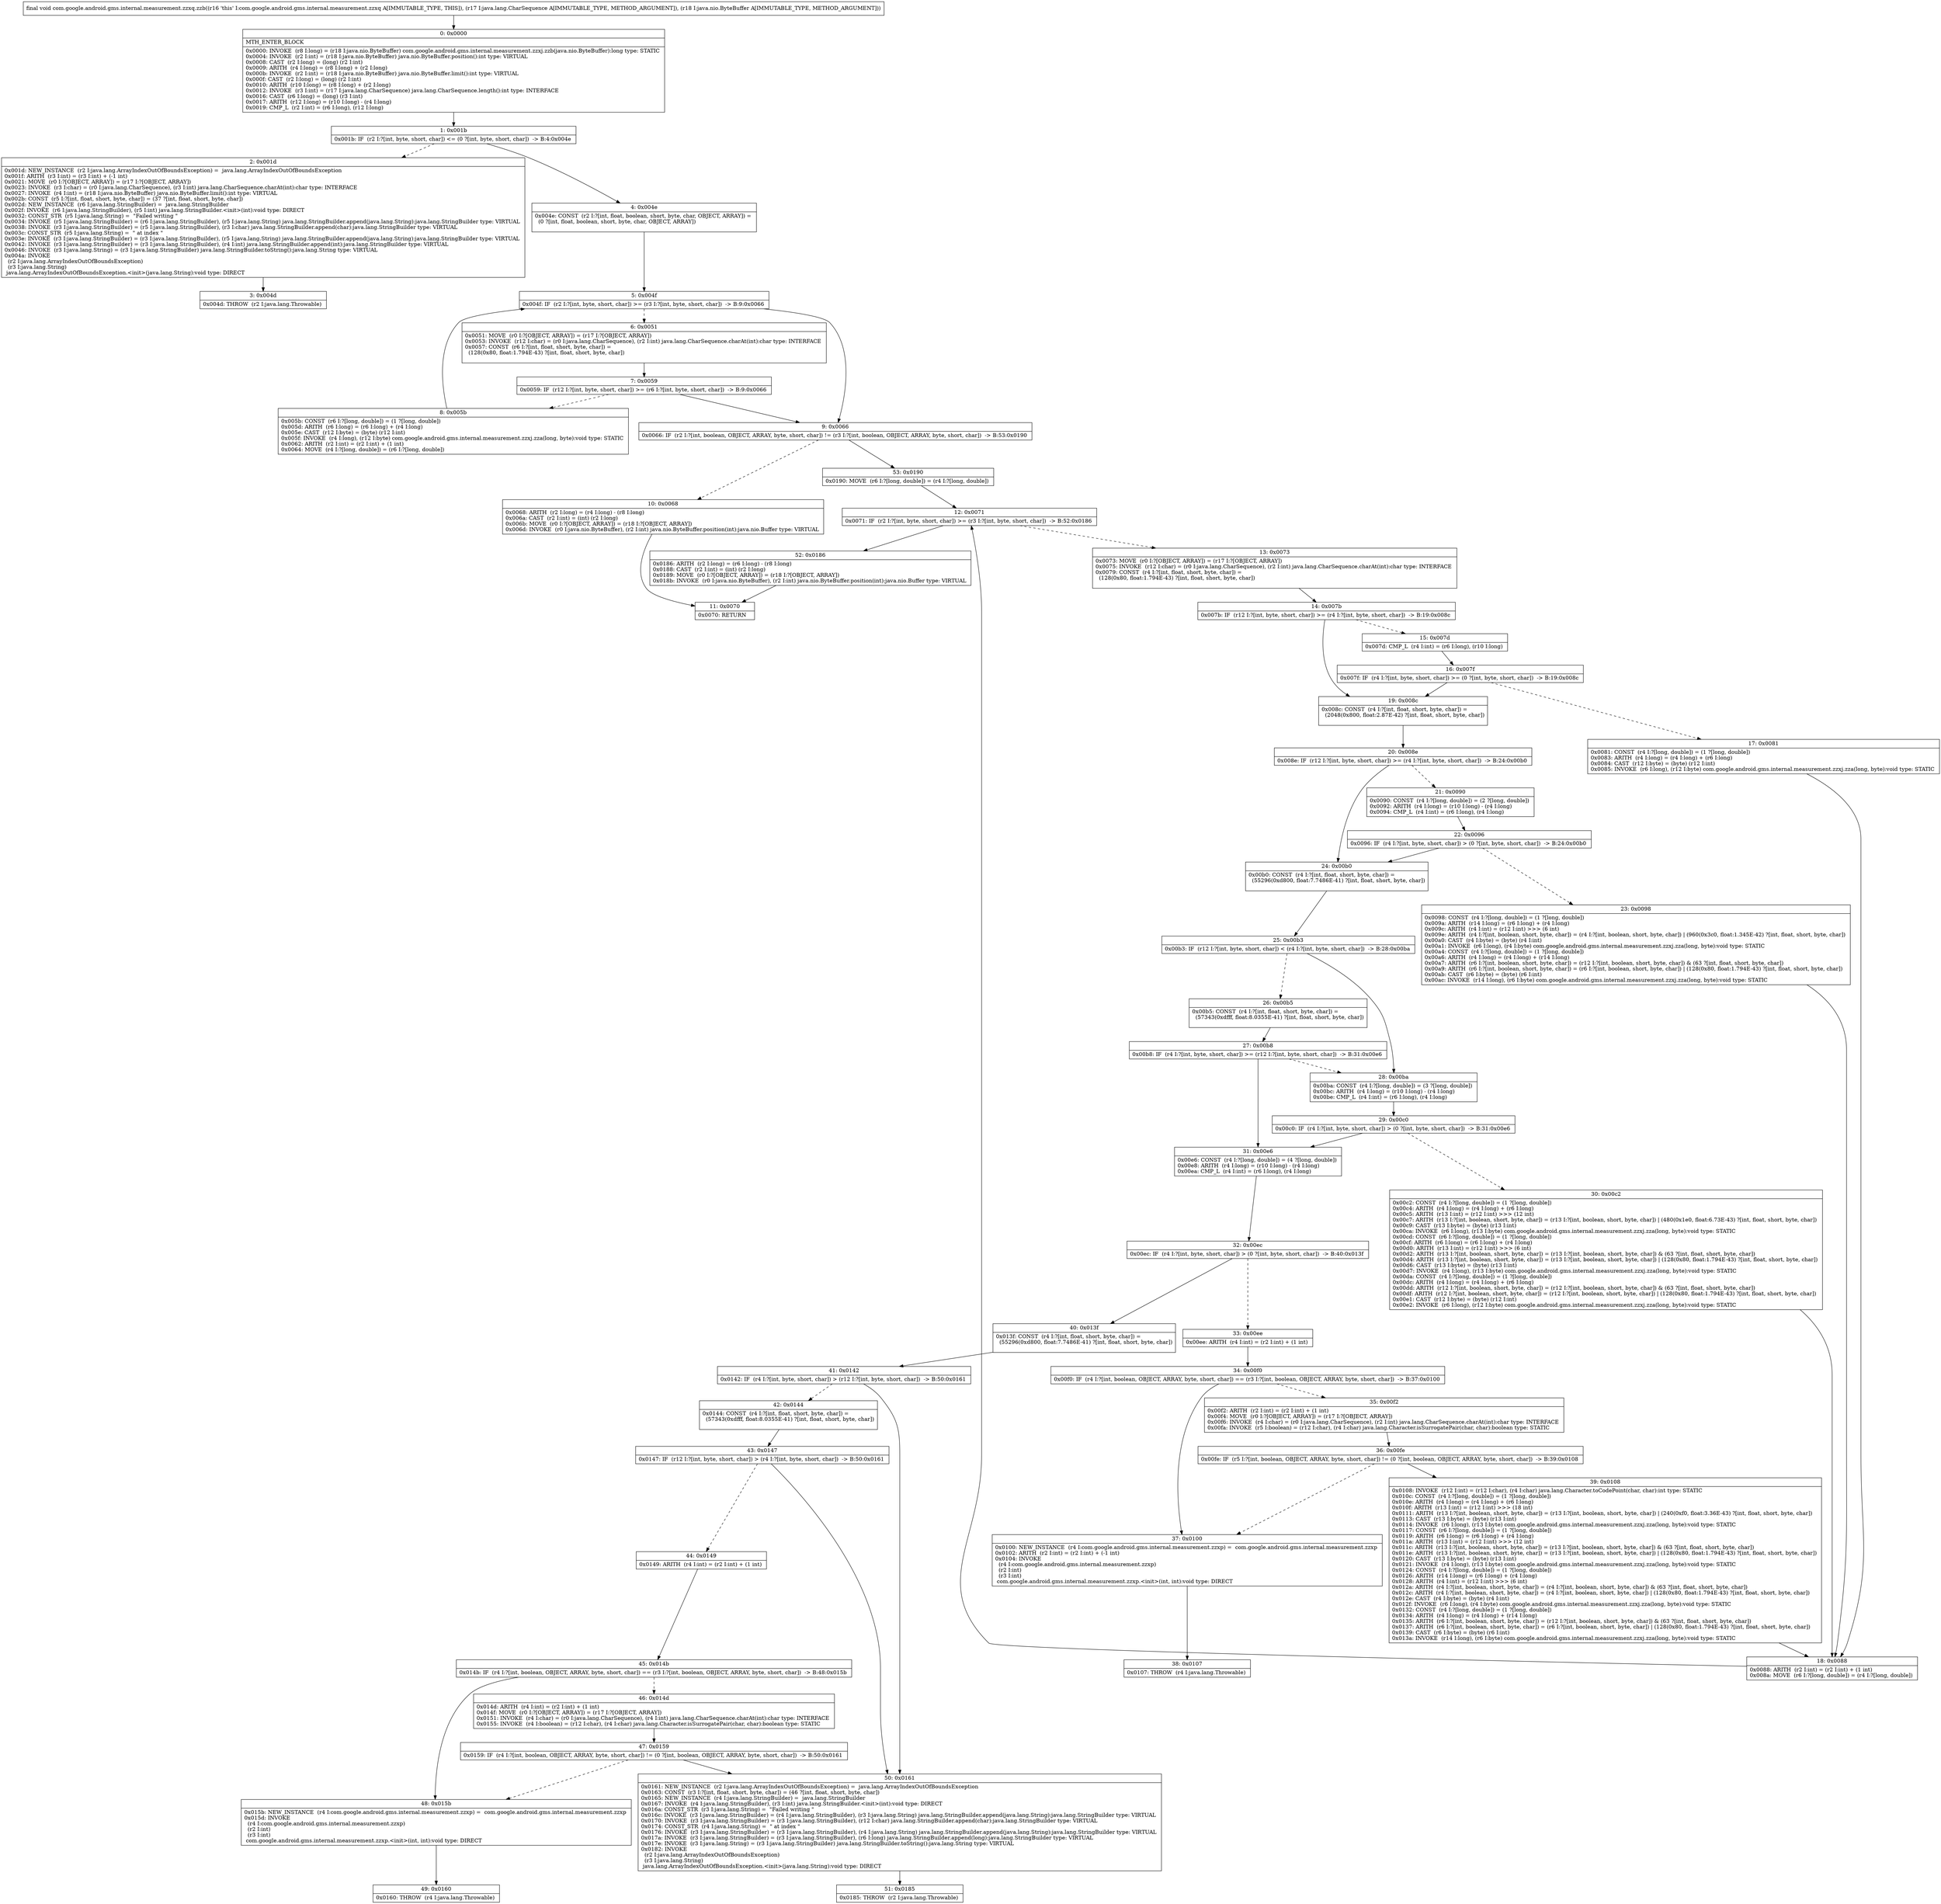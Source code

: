 digraph "CFG forcom.google.android.gms.internal.measurement.zzxq.zzb(Ljava\/lang\/CharSequence;Ljava\/nio\/ByteBuffer;)V" {
Node_0 [shape=record,label="{0\:\ 0x0000|MTH_ENTER_BLOCK\l|0x0000: INVOKE  (r8 I:long) = (r18 I:java.nio.ByteBuffer) com.google.android.gms.internal.measurement.zzxj.zzb(java.nio.ByteBuffer):long type: STATIC \l0x0004: INVOKE  (r2 I:int) = (r18 I:java.nio.ByteBuffer) java.nio.ByteBuffer.position():int type: VIRTUAL \l0x0008: CAST  (r2 I:long) = (long) (r2 I:int) \l0x0009: ARITH  (r4 I:long) = (r8 I:long) + (r2 I:long) \l0x000b: INVOKE  (r2 I:int) = (r18 I:java.nio.ByteBuffer) java.nio.ByteBuffer.limit():int type: VIRTUAL \l0x000f: CAST  (r2 I:long) = (long) (r2 I:int) \l0x0010: ARITH  (r10 I:long) = (r8 I:long) + (r2 I:long) \l0x0012: INVOKE  (r3 I:int) = (r17 I:java.lang.CharSequence) java.lang.CharSequence.length():int type: INTERFACE \l0x0016: CAST  (r6 I:long) = (long) (r3 I:int) \l0x0017: ARITH  (r12 I:long) = (r10 I:long) \- (r4 I:long) \l0x0019: CMP_L  (r2 I:int) = (r6 I:long), (r12 I:long) \l}"];
Node_1 [shape=record,label="{1\:\ 0x001b|0x001b: IF  (r2 I:?[int, byte, short, char]) \<= (0 ?[int, byte, short, char])  \-\> B:4:0x004e \l}"];
Node_2 [shape=record,label="{2\:\ 0x001d|0x001d: NEW_INSTANCE  (r2 I:java.lang.ArrayIndexOutOfBoundsException) =  java.lang.ArrayIndexOutOfBoundsException \l0x001f: ARITH  (r3 I:int) = (r3 I:int) + (\-1 int) \l0x0021: MOVE  (r0 I:?[OBJECT, ARRAY]) = (r17 I:?[OBJECT, ARRAY]) \l0x0023: INVOKE  (r3 I:char) = (r0 I:java.lang.CharSequence), (r3 I:int) java.lang.CharSequence.charAt(int):char type: INTERFACE \l0x0027: INVOKE  (r4 I:int) = (r18 I:java.nio.ByteBuffer) java.nio.ByteBuffer.limit():int type: VIRTUAL \l0x002b: CONST  (r5 I:?[int, float, short, byte, char]) = (37 ?[int, float, short, byte, char]) \l0x002d: NEW_INSTANCE  (r6 I:java.lang.StringBuilder) =  java.lang.StringBuilder \l0x002f: INVOKE  (r6 I:java.lang.StringBuilder), (r5 I:int) java.lang.StringBuilder.\<init\>(int):void type: DIRECT \l0x0032: CONST_STR  (r5 I:java.lang.String) =  \"Failed writing \" \l0x0034: INVOKE  (r5 I:java.lang.StringBuilder) = (r6 I:java.lang.StringBuilder), (r5 I:java.lang.String) java.lang.StringBuilder.append(java.lang.String):java.lang.StringBuilder type: VIRTUAL \l0x0038: INVOKE  (r3 I:java.lang.StringBuilder) = (r5 I:java.lang.StringBuilder), (r3 I:char) java.lang.StringBuilder.append(char):java.lang.StringBuilder type: VIRTUAL \l0x003c: CONST_STR  (r5 I:java.lang.String) =  \" at index \" \l0x003e: INVOKE  (r3 I:java.lang.StringBuilder) = (r3 I:java.lang.StringBuilder), (r5 I:java.lang.String) java.lang.StringBuilder.append(java.lang.String):java.lang.StringBuilder type: VIRTUAL \l0x0042: INVOKE  (r3 I:java.lang.StringBuilder) = (r3 I:java.lang.StringBuilder), (r4 I:int) java.lang.StringBuilder.append(int):java.lang.StringBuilder type: VIRTUAL \l0x0046: INVOKE  (r3 I:java.lang.String) = (r3 I:java.lang.StringBuilder) java.lang.StringBuilder.toString():java.lang.String type: VIRTUAL \l0x004a: INVOKE  \l  (r2 I:java.lang.ArrayIndexOutOfBoundsException)\l  (r3 I:java.lang.String)\l java.lang.ArrayIndexOutOfBoundsException.\<init\>(java.lang.String):void type: DIRECT \l}"];
Node_3 [shape=record,label="{3\:\ 0x004d|0x004d: THROW  (r2 I:java.lang.Throwable) \l}"];
Node_4 [shape=record,label="{4\:\ 0x004e|0x004e: CONST  (r2 I:?[int, float, boolean, short, byte, char, OBJECT, ARRAY]) = \l  (0 ?[int, float, boolean, short, byte, char, OBJECT, ARRAY])\l \l}"];
Node_5 [shape=record,label="{5\:\ 0x004f|0x004f: IF  (r2 I:?[int, byte, short, char]) \>= (r3 I:?[int, byte, short, char])  \-\> B:9:0x0066 \l}"];
Node_6 [shape=record,label="{6\:\ 0x0051|0x0051: MOVE  (r0 I:?[OBJECT, ARRAY]) = (r17 I:?[OBJECT, ARRAY]) \l0x0053: INVOKE  (r12 I:char) = (r0 I:java.lang.CharSequence), (r2 I:int) java.lang.CharSequence.charAt(int):char type: INTERFACE \l0x0057: CONST  (r6 I:?[int, float, short, byte, char]) = \l  (128(0x80, float:1.794E\-43) ?[int, float, short, byte, char])\l \l}"];
Node_7 [shape=record,label="{7\:\ 0x0059|0x0059: IF  (r12 I:?[int, byte, short, char]) \>= (r6 I:?[int, byte, short, char])  \-\> B:9:0x0066 \l}"];
Node_8 [shape=record,label="{8\:\ 0x005b|0x005b: CONST  (r6 I:?[long, double]) = (1 ?[long, double]) \l0x005d: ARITH  (r6 I:long) = (r6 I:long) + (r4 I:long) \l0x005e: CAST  (r12 I:byte) = (byte) (r12 I:int) \l0x005f: INVOKE  (r4 I:long), (r12 I:byte) com.google.android.gms.internal.measurement.zzxj.zza(long, byte):void type: STATIC \l0x0062: ARITH  (r2 I:int) = (r2 I:int) + (1 int) \l0x0064: MOVE  (r4 I:?[long, double]) = (r6 I:?[long, double]) \l}"];
Node_9 [shape=record,label="{9\:\ 0x0066|0x0066: IF  (r2 I:?[int, boolean, OBJECT, ARRAY, byte, short, char]) != (r3 I:?[int, boolean, OBJECT, ARRAY, byte, short, char])  \-\> B:53:0x0190 \l}"];
Node_10 [shape=record,label="{10\:\ 0x0068|0x0068: ARITH  (r2 I:long) = (r4 I:long) \- (r8 I:long) \l0x006a: CAST  (r2 I:int) = (int) (r2 I:long) \l0x006b: MOVE  (r0 I:?[OBJECT, ARRAY]) = (r18 I:?[OBJECT, ARRAY]) \l0x006d: INVOKE  (r0 I:java.nio.ByteBuffer), (r2 I:int) java.nio.ByteBuffer.position(int):java.nio.Buffer type: VIRTUAL \l}"];
Node_11 [shape=record,label="{11\:\ 0x0070|0x0070: RETURN   \l}"];
Node_12 [shape=record,label="{12\:\ 0x0071|0x0071: IF  (r2 I:?[int, byte, short, char]) \>= (r3 I:?[int, byte, short, char])  \-\> B:52:0x0186 \l}"];
Node_13 [shape=record,label="{13\:\ 0x0073|0x0073: MOVE  (r0 I:?[OBJECT, ARRAY]) = (r17 I:?[OBJECT, ARRAY]) \l0x0075: INVOKE  (r12 I:char) = (r0 I:java.lang.CharSequence), (r2 I:int) java.lang.CharSequence.charAt(int):char type: INTERFACE \l0x0079: CONST  (r4 I:?[int, float, short, byte, char]) = \l  (128(0x80, float:1.794E\-43) ?[int, float, short, byte, char])\l \l}"];
Node_14 [shape=record,label="{14\:\ 0x007b|0x007b: IF  (r12 I:?[int, byte, short, char]) \>= (r4 I:?[int, byte, short, char])  \-\> B:19:0x008c \l}"];
Node_15 [shape=record,label="{15\:\ 0x007d|0x007d: CMP_L  (r4 I:int) = (r6 I:long), (r10 I:long) \l}"];
Node_16 [shape=record,label="{16\:\ 0x007f|0x007f: IF  (r4 I:?[int, byte, short, char]) \>= (0 ?[int, byte, short, char])  \-\> B:19:0x008c \l}"];
Node_17 [shape=record,label="{17\:\ 0x0081|0x0081: CONST  (r4 I:?[long, double]) = (1 ?[long, double]) \l0x0083: ARITH  (r4 I:long) = (r4 I:long) + (r6 I:long) \l0x0084: CAST  (r12 I:byte) = (byte) (r12 I:int) \l0x0085: INVOKE  (r6 I:long), (r12 I:byte) com.google.android.gms.internal.measurement.zzxj.zza(long, byte):void type: STATIC \l}"];
Node_18 [shape=record,label="{18\:\ 0x0088|0x0088: ARITH  (r2 I:int) = (r2 I:int) + (1 int) \l0x008a: MOVE  (r6 I:?[long, double]) = (r4 I:?[long, double]) \l}"];
Node_19 [shape=record,label="{19\:\ 0x008c|0x008c: CONST  (r4 I:?[int, float, short, byte, char]) = \l  (2048(0x800, float:2.87E\-42) ?[int, float, short, byte, char])\l \l}"];
Node_20 [shape=record,label="{20\:\ 0x008e|0x008e: IF  (r12 I:?[int, byte, short, char]) \>= (r4 I:?[int, byte, short, char])  \-\> B:24:0x00b0 \l}"];
Node_21 [shape=record,label="{21\:\ 0x0090|0x0090: CONST  (r4 I:?[long, double]) = (2 ?[long, double]) \l0x0092: ARITH  (r4 I:long) = (r10 I:long) \- (r4 I:long) \l0x0094: CMP_L  (r4 I:int) = (r6 I:long), (r4 I:long) \l}"];
Node_22 [shape=record,label="{22\:\ 0x0096|0x0096: IF  (r4 I:?[int, byte, short, char]) \> (0 ?[int, byte, short, char])  \-\> B:24:0x00b0 \l}"];
Node_23 [shape=record,label="{23\:\ 0x0098|0x0098: CONST  (r4 I:?[long, double]) = (1 ?[long, double]) \l0x009a: ARITH  (r14 I:long) = (r6 I:long) + (r4 I:long) \l0x009c: ARITH  (r4 I:int) = (r12 I:int) \>\>\> (6 int) \l0x009e: ARITH  (r4 I:?[int, boolean, short, byte, char]) = (r4 I:?[int, boolean, short, byte, char]) \| (960(0x3c0, float:1.345E\-42) ?[int, float, short, byte, char]) \l0x00a0: CAST  (r4 I:byte) = (byte) (r4 I:int) \l0x00a1: INVOKE  (r6 I:long), (r4 I:byte) com.google.android.gms.internal.measurement.zzxj.zza(long, byte):void type: STATIC \l0x00a4: CONST  (r4 I:?[long, double]) = (1 ?[long, double]) \l0x00a6: ARITH  (r4 I:long) = (r4 I:long) + (r14 I:long) \l0x00a7: ARITH  (r6 I:?[int, boolean, short, byte, char]) = (r12 I:?[int, boolean, short, byte, char]) & (63 ?[int, float, short, byte, char]) \l0x00a9: ARITH  (r6 I:?[int, boolean, short, byte, char]) = (r6 I:?[int, boolean, short, byte, char]) \| (128(0x80, float:1.794E\-43) ?[int, float, short, byte, char]) \l0x00ab: CAST  (r6 I:byte) = (byte) (r6 I:int) \l0x00ac: INVOKE  (r14 I:long), (r6 I:byte) com.google.android.gms.internal.measurement.zzxj.zza(long, byte):void type: STATIC \l}"];
Node_24 [shape=record,label="{24\:\ 0x00b0|0x00b0: CONST  (r4 I:?[int, float, short, byte, char]) = \l  (55296(0xd800, float:7.7486E\-41) ?[int, float, short, byte, char])\l \l}"];
Node_25 [shape=record,label="{25\:\ 0x00b3|0x00b3: IF  (r12 I:?[int, byte, short, char]) \< (r4 I:?[int, byte, short, char])  \-\> B:28:0x00ba \l}"];
Node_26 [shape=record,label="{26\:\ 0x00b5|0x00b5: CONST  (r4 I:?[int, float, short, byte, char]) = \l  (57343(0xdfff, float:8.0355E\-41) ?[int, float, short, byte, char])\l \l}"];
Node_27 [shape=record,label="{27\:\ 0x00b8|0x00b8: IF  (r4 I:?[int, byte, short, char]) \>= (r12 I:?[int, byte, short, char])  \-\> B:31:0x00e6 \l}"];
Node_28 [shape=record,label="{28\:\ 0x00ba|0x00ba: CONST  (r4 I:?[long, double]) = (3 ?[long, double]) \l0x00bc: ARITH  (r4 I:long) = (r10 I:long) \- (r4 I:long) \l0x00be: CMP_L  (r4 I:int) = (r6 I:long), (r4 I:long) \l}"];
Node_29 [shape=record,label="{29\:\ 0x00c0|0x00c0: IF  (r4 I:?[int, byte, short, char]) \> (0 ?[int, byte, short, char])  \-\> B:31:0x00e6 \l}"];
Node_30 [shape=record,label="{30\:\ 0x00c2|0x00c2: CONST  (r4 I:?[long, double]) = (1 ?[long, double]) \l0x00c4: ARITH  (r4 I:long) = (r4 I:long) + (r6 I:long) \l0x00c5: ARITH  (r13 I:int) = (r12 I:int) \>\>\> (12 int) \l0x00c7: ARITH  (r13 I:?[int, boolean, short, byte, char]) = (r13 I:?[int, boolean, short, byte, char]) \| (480(0x1e0, float:6.73E\-43) ?[int, float, short, byte, char]) \l0x00c9: CAST  (r13 I:byte) = (byte) (r13 I:int) \l0x00ca: INVOKE  (r6 I:long), (r13 I:byte) com.google.android.gms.internal.measurement.zzxj.zza(long, byte):void type: STATIC \l0x00cd: CONST  (r6 I:?[long, double]) = (1 ?[long, double]) \l0x00cf: ARITH  (r6 I:long) = (r6 I:long) + (r4 I:long) \l0x00d0: ARITH  (r13 I:int) = (r12 I:int) \>\>\> (6 int) \l0x00d2: ARITH  (r13 I:?[int, boolean, short, byte, char]) = (r13 I:?[int, boolean, short, byte, char]) & (63 ?[int, float, short, byte, char]) \l0x00d4: ARITH  (r13 I:?[int, boolean, short, byte, char]) = (r13 I:?[int, boolean, short, byte, char]) \| (128(0x80, float:1.794E\-43) ?[int, float, short, byte, char]) \l0x00d6: CAST  (r13 I:byte) = (byte) (r13 I:int) \l0x00d7: INVOKE  (r4 I:long), (r13 I:byte) com.google.android.gms.internal.measurement.zzxj.zza(long, byte):void type: STATIC \l0x00da: CONST  (r4 I:?[long, double]) = (1 ?[long, double]) \l0x00dc: ARITH  (r4 I:long) = (r4 I:long) + (r6 I:long) \l0x00dd: ARITH  (r12 I:?[int, boolean, short, byte, char]) = (r12 I:?[int, boolean, short, byte, char]) & (63 ?[int, float, short, byte, char]) \l0x00df: ARITH  (r12 I:?[int, boolean, short, byte, char]) = (r12 I:?[int, boolean, short, byte, char]) \| (128(0x80, float:1.794E\-43) ?[int, float, short, byte, char]) \l0x00e1: CAST  (r12 I:byte) = (byte) (r12 I:int) \l0x00e2: INVOKE  (r6 I:long), (r12 I:byte) com.google.android.gms.internal.measurement.zzxj.zza(long, byte):void type: STATIC \l}"];
Node_31 [shape=record,label="{31\:\ 0x00e6|0x00e6: CONST  (r4 I:?[long, double]) = (4 ?[long, double]) \l0x00e8: ARITH  (r4 I:long) = (r10 I:long) \- (r4 I:long) \l0x00ea: CMP_L  (r4 I:int) = (r6 I:long), (r4 I:long) \l}"];
Node_32 [shape=record,label="{32\:\ 0x00ec|0x00ec: IF  (r4 I:?[int, byte, short, char]) \> (0 ?[int, byte, short, char])  \-\> B:40:0x013f \l}"];
Node_33 [shape=record,label="{33\:\ 0x00ee|0x00ee: ARITH  (r4 I:int) = (r2 I:int) + (1 int) \l}"];
Node_34 [shape=record,label="{34\:\ 0x00f0|0x00f0: IF  (r4 I:?[int, boolean, OBJECT, ARRAY, byte, short, char]) == (r3 I:?[int, boolean, OBJECT, ARRAY, byte, short, char])  \-\> B:37:0x0100 \l}"];
Node_35 [shape=record,label="{35\:\ 0x00f2|0x00f2: ARITH  (r2 I:int) = (r2 I:int) + (1 int) \l0x00f4: MOVE  (r0 I:?[OBJECT, ARRAY]) = (r17 I:?[OBJECT, ARRAY]) \l0x00f6: INVOKE  (r4 I:char) = (r0 I:java.lang.CharSequence), (r2 I:int) java.lang.CharSequence.charAt(int):char type: INTERFACE \l0x00fa: INVOKE  (r5 I:boolean) = (r12 I:char), (r4 I:char) java.lang.Character.isSurrogatePair(char, char):boolean type: STATIC \l}"];
Node_36 [shape=record,label="{36\:\ 0x00fe|0x00fe: IF  (r5 I:?[int, boolean, OBJECT, ARRAY, byte, short, char]) != (0 ?[int, boolean, OBJECT, ARRAY, byte, short, char])  \-\> B:39:0x0108 \l}"];
Node_37 [shape=record,label="{37\:\ 0x0100|0x0100: NEW_INSTANCE  (r4 I:com.google.android.gms.internal.measurement.zzxp) =  com.google.android.gms.internal.measurement.zzxp \l0x0102: ARITH  (r2 I:int) = (r2 I:int) + (\-1 int) \l0x0104: INVOKE  \l  (r4 I:com.google.android.gms.internal.measurement.zzxp)\l  (r2 I:int)\l  (r3 I:int)\l com.google.android.gms.internal.measurement.zzxp.\<init\>(int, int):void type: DIRECT \l}"];
Node_38 [shape=record,label="{38\:\ 0x0107|0x0107: THROW  (r4 I:java.lang.Throwable) \l}"];
Node_39 [shape=record,label="{39\:\ 0x0108|0x0108: INVOKE  (r12 I:int) = (r12 I:char), (r4 I:char) java.lang.Character.toCodePoint(char, char):int type: STATIC \l0x010c: CONST  (r4 I:?[long, double]) = (1 ?[long, double]) \l0x010e: ARITH  (r4 I:long) = (r4 I:long) + (r6 I:long) \l0x010f: ARITH  (r13 I:int) = (r12 I:int) \>\>\> (18 int) \l0x0111: ARITH  (r13 I:?[int, boolean, short, byte, char]) = (r13 I:?[int, boolean, short, byte, char]) \| (240(0xf0, float:3.36E\-43) ?[int, float, short, byte, char]) \l0x0113: CAST  (r13 I:byte) = (byte) (r13 I:int) \l0x0114: INVOKE  (r6 I:long), (r13 I:byte) com.google.android.gms.internal.measurement.zzxj.zza(long, byte):void type: STATIC \l0x0117: CONST  (r6 I:?[long, double]) = (1 ?[long, double]) \l0x0119: ARITH  (r6 I:long) = (r6 I:long) + (r4 I:long) \l0x011a: ARITH  (r13 I:int) = (r12 I:int) \>\>\> (12 int) \l0x011c: ARITH  (r13 I:?[int, boolean, short, byte, char]) = (r13 I:?[int, boolean, short, byte, char]) & (63 ?[int, float, short, byte, char]) \l0x011e: ARITH  (r13 I:?[int, boolean, short, byte, char]) = (r13 I:?[int, boolean, short, byte, char]) \| (128(0x80, float:1.794E\-43) ?[int, float, short, byte, char]) \l0x0120: CAST  (r13 I:byte) = (byte) (r13 I:int) \l0x0121: INVOKE  (r4 I:long), (r13 I:byte) com.google.android.gms.internal.measurement.zzxj.zza(long, byte):void type: STATIC \l0x0124: CONST  (r4 I:?[long, double]) = (1 ?[long, double]) \l0x0126: ARITH  (r14 I:long) = (r6 I:long) + (r4 I:long) \l0x0128: ARITH  (r4 I:int) = (r12 I:int) \>\>\> (6 int) \l0x012a: ARITH  (r4 I:?[int, boolean, short, byte, char]) = (r4 I:?[int, boolean, short, byte, char]) & (63 ?[int, float, short, byte, char]) \l0x012c: ARITH  (r4 I:?[int, boolean, short, byte, char]) = (r4 I:?[int, boolean, short, byte, char]) \| (128(0x80, float:1.794E\-43) ?[int, float, short, byte, char]) \l0x012e: CAST  (r4 I:byte) = (byte) (r4 I:int) \l0x012f: INVOKE  (r6 I:long), (r4 I:byte) com.google.android.gms.internal.measurement.zzxj.zza(long, byte):void type: STATIC \l0x0132: CONST  (r4 I:?[long, double]) = (1 ?[long, double]) \l0x0134: ARITH  (r4 I:long) = (r4 I:long) + (r14 I:long) \l0x0135: ARITH  (r6 I:?[int, boolean, short, byte, char]) = (r12 I:?[int, boolean, short, byte, char]) & (63 ?[int, float, short, byte, char]) \l0x0137: ARITH  (r6 I:?[int, boolean, short, byte, char]) = (r6 I:?[int, boolean, short, byte, char]) \| (128(0x80, float:1.794E\-43) ?[int, float, short, byte, char]) \l0x0139: CAST  (r6 I:byte) = (byte) (r6 I:int) \l0x013a: INVOKE  (r14 I:long), (r6 I:byte) com.google.android.gms.internal.measurement.zzxj.zza(long, byte):void type: STATIC \l}"];
Node_40 [shape=record,label="{40\:\ 0x013f|0x013f: CONST  (r4 I:?[int, float, short, byte, char]) = \l  (55296(0xd800, float:7.7486E\-41) ?[int, float, short, byte, char])\l \l}"];
Node_41 [shape=record,label="{41\:\ 0x0142|0x0142: IF  (r4 I:?[int, byte, short, char]) \> (r12 I:?[int, byte, short, char])  \-\> B:50:0x0161 \l}"];
Node_42 [shape=record,label="{42\:\ 0x0144|0x0144: CONST  (r4 I:?[int, float, short, byte, char]) = \l  (57343(0xdfff, float:8.0355E\-41) ?[int, float, short, byte, char])\l \l}"];
Node_43 [shape=record,label="{43\:\ 0x0147|0x0147: IF  (r12 I:?[int, byte, short, char]) \> (r4 I:?[int, byte, short, char])  \-\> B:50:0x0161 \l}"];
Node_44 [shape=record,label="{44\:\ 0x0149|0x0149: ARITH  (r4 I:int) = (r2 I:int) + (1 int) \l}"];
Node_45 [shape=record,label="{45\:\ 0x014b|0x014b: IF  (r4 I:?[int, boolean, OBJECT, ARRAY, byte, short, char]) == (r3 I:?[int, boolean, OBJECT, ARRAY, byte, short, char])  \-\> B:48:0x015b \l}"];
Node_46 [shape=record,label="{46\:\ 0x014d|0x014d: ARITH  (r4 I:int) = (r2 I:int) + (1 int) \l0x014f: MOVE  (r0 I:?[OBJECT, ARRAY]) = (r17 I:?[OBJECT, ARRAY]) \l0x0151: INVOKE  (r4 I:char) = (r0 I:java.lang.CharSequence), (r4 I:int) java.lang.CharSequence.charAt(int):char type: INTERFACE \l0x0155: INVOKE  (r4 I:boolean) = (r12 I:char), (r4 I:char) java.lang.Character.isSurrogatePair(char, char):boolean type: STATIC \l}"];
Node_47 [shape=record,label="{47\:\ 0x0159|0x0159: IF  (r4 I:?[int, boolean, OBJECT, ARRAY, byte, short, char]) != (0 ?[int, boolean, OBJECT, ARRAY, byte, short, char])  \-\> B:50:0x0161 \l}"];
Node_48 [shape=record,label="{48\:\ 0x015b|0x015b: NEW_INSTANCE  (r4 I:com.google.android.gms.internal.measurement.zzxp) =  com.google.android.gms.internal.measurement.zzxp \l0x015d: INVOKE  \l  (r4 I:com.google.android.gms.internal.measurement.zzxp)\l  (r2 I:int)\l  (r3 I:int)\l com.google.android.gms.internal.measurement.zzxp.\<init\>(int, int):void type: DIRECT \l}"];
Node_49 [shape=record,label="{49\:\ 0x0160|0x0160: THROW  (r4 I:java.lang.Throwable) \l}"];
Node_50 [shape=record,label="{50\:\ 0x0161|0x0161: NEW_INSTANCE  (r2 I:java.lang.ArrayIndexOutOfBoundsException) =  java.lang.ArrayIndexOutOfBoundsException \l0x0163: CONST  (r3 I:?[int, float, short, byte, char]) = (46 ?[int, float, short, byte, char]) \l0x0165: NEW_INSTANCE  (r4 I:java.lang.StringBuilder) =  java.lang.StringBuilder \l0x0167: INVOKE  (r4 I:java.lang.StringBuilder), (r3 I:int) java.lang.StringBuilder.\<init\>(int):void type: DIRECT \l0x016a: CONST_STR  (r3 I:java.lang.String) =  \"Failed writing \" \l0x016c: INVOKE  (r3 I:java.lang.StringBuilder) = (r4 I:java.lang.StringBuilder), (r3 I:java.lang.String) java.lang.StringBuilder.append(java.lang.String):java.lang.StringBuilder type: VIRTUAL \l0x0170: INVOKE  (r3 I:java.lang.StringBuilder) = (r3 I:java.lang.StringBuilder), (r12 I:char) java.lang.StringBuilder.append(char):java.lang.StringBuilder type: VIRTUAL \l0x0174: CONST_STR  (r4 I:java.lang.String) =  \" at index \" \l0x0176: INVOKE  (r3 I:java.lang.StringBuilder) = (r3 I:java.lang.StringBuilder), (r4 I:java.lang.String) java.lang.StringBuilder.append(java.lang.String):java.lang.StringBuilder type: VIRTUAL \l0x017a: INVOKE  (r3 I:java.lang.StringBuilder) = (r3 I:java.lang.StringBuilder), (r6 I:long) java.lang.StringBuilder.append(long):java.lang.StringBuilder type: VIRTUAL \l0x017e: INVOKE  (r3 I:java.lang.String) = (r3 I:java.lang.StringBuilder) java.lang.StringBuilder.toString():java.lang.String type: VIRTUAL \l0x0182: INVOKE  \l  (r2 I:java.lang.ArrayIndexOutOfBoundsException)\l  (r3 I:java.lang.String)\l java.lang.ArrayIndexOutOfBoundsException.\<init\>(java.lang.String):void type: DIRECT \l}"];
Node_51 [shape=record,label="{51\:\ 0x0185|0x0185: THROW  (r2 I:java.lang.Throwable) \l}"];
Node_52 [shape=record,label="{52\:\ 0x0186|0x0186: ARITH  (r2 I:long) = (r6 I:long) \- (r8 I:long) \l0x0188: CAST  (r2 I:int) = (int) (r2 I:long) \l0x0189: MOVE  (r0 I:?[OBJECT, ARRAY]) = (r18 I:?[OBJECT, ARRAY]) \l0x018b: INVOKE  (r0 I:java.nio.ByteBuffer), (r2 I:int) java.nio.ByteBuffer.position(int):java.nio.Buffer type: VIRTUAL \l}"];
Node_53 [shape=record,label="{53\:\ 0x0190|0x0190: MOVE  (r6 I:?[long, double]) = (r4 I:?[long, double]) \l}"];
MethodNode[shape=record,label="{final void com.google.android.gms.internal.measurement.zzxq.zzb((r16 'this' I:com.google.android.gms.internal.measurement.zzxq A[IMMUTABLE_TYPE, THIS]), (r17 I:java.lang.CharSequence A[IMMUTABLE_TYPE, METHOD_ARGUMENT]), (r18 I:java.nio.ByteBuffer A[IMMUTABLE_TYPE, METHOD_ARGUMENT])) }"];
MethodNode -> Node_0;
Node_0 -> Node_1;
Node_1 -> Node_2[style=dashed];
Node_1 -> Node_4;
Node_2 -> Node_3;
Node_4 -> Node_5;
Node_5 -> Node_6[style=dashed];
Node_5 -> Node_9;
Node_6 -> Node_7;
Node_7 -> Node_8[style=dashed];
Node_7 -> Node_9;
Node_8 -> Node_5;
Node_9 -> Node_10[style=dashed];
Node_9 -> Node_53;
Node_10 -> Node_11;
Node_12 -> Node_13[style=dashed];
Node_12 -> Node_52;
Node_13 -> Node_14;
Node_14 -> Node_15[style=dashed];
Node_14 -> Node_19;
Node_15 -> Node_16;
Node_16 -> Node_17[style=dashed];
Node_16 -> Node_19;
Node_17 -> Node_18;
Node_18 -> Node_12;
Node_19 -> Node_20;
Node_20 -> Node_21[style=dashed];
Node_20 -> Node_24;
Node_21 -> Node_22;
Node_22 -> Node_23[style=dashed];
Node_22 -> Node_24;
Node_23 -> Node_18;
Node_24 -> Node_25;
Node_25 -> Node_26[style=dashed];
Node_25 -> Node_28;
Node_26 -> Node_27;
Node_27 -> Node_28[style=dashed];
Node_27 -> Node_31;
Node_28 -> Node_29;
Node_29 -> Node_30[style=dashed];
Node_29 -> Node_31;
Node_30 -> Node_18;
Node_31 -> Node_32;
Node_32 -> Node_33[style=dashed];
Node_32 -> Node_40;
Node_33 -> Node_34;
Node_34 -> Node_35[style=dashed];
Node_34 -> Node_37;
Node_35 -> Node_36;
Node_36 -> Node_37[style=dashed];
Node_36 -> Node_39;
Node_37 -> Node_38;
Node_39 -> Node_18;
Node_40 -> Node_41;
Node_41 -> Node_42[style=dashed];
Node_41 -> Node_50;
Node_42 -> Node_43;
Node_43 -> Node_44[style=dashed];
Node_43 -> Node_50;
Node_44 -> Node_45;
Node_45 -> Node_46[style=dashed];
Node_45 -> Node_48;
Node_46 -> Node_47;
Node_47 -> Node_48[style=dashed];
Node_47 -> Node_50;
Node_48 -> Node_49;
Node_50 -> Node_51;
Node_52 -> Node_11;
Node_53 -> Node_12;
}

